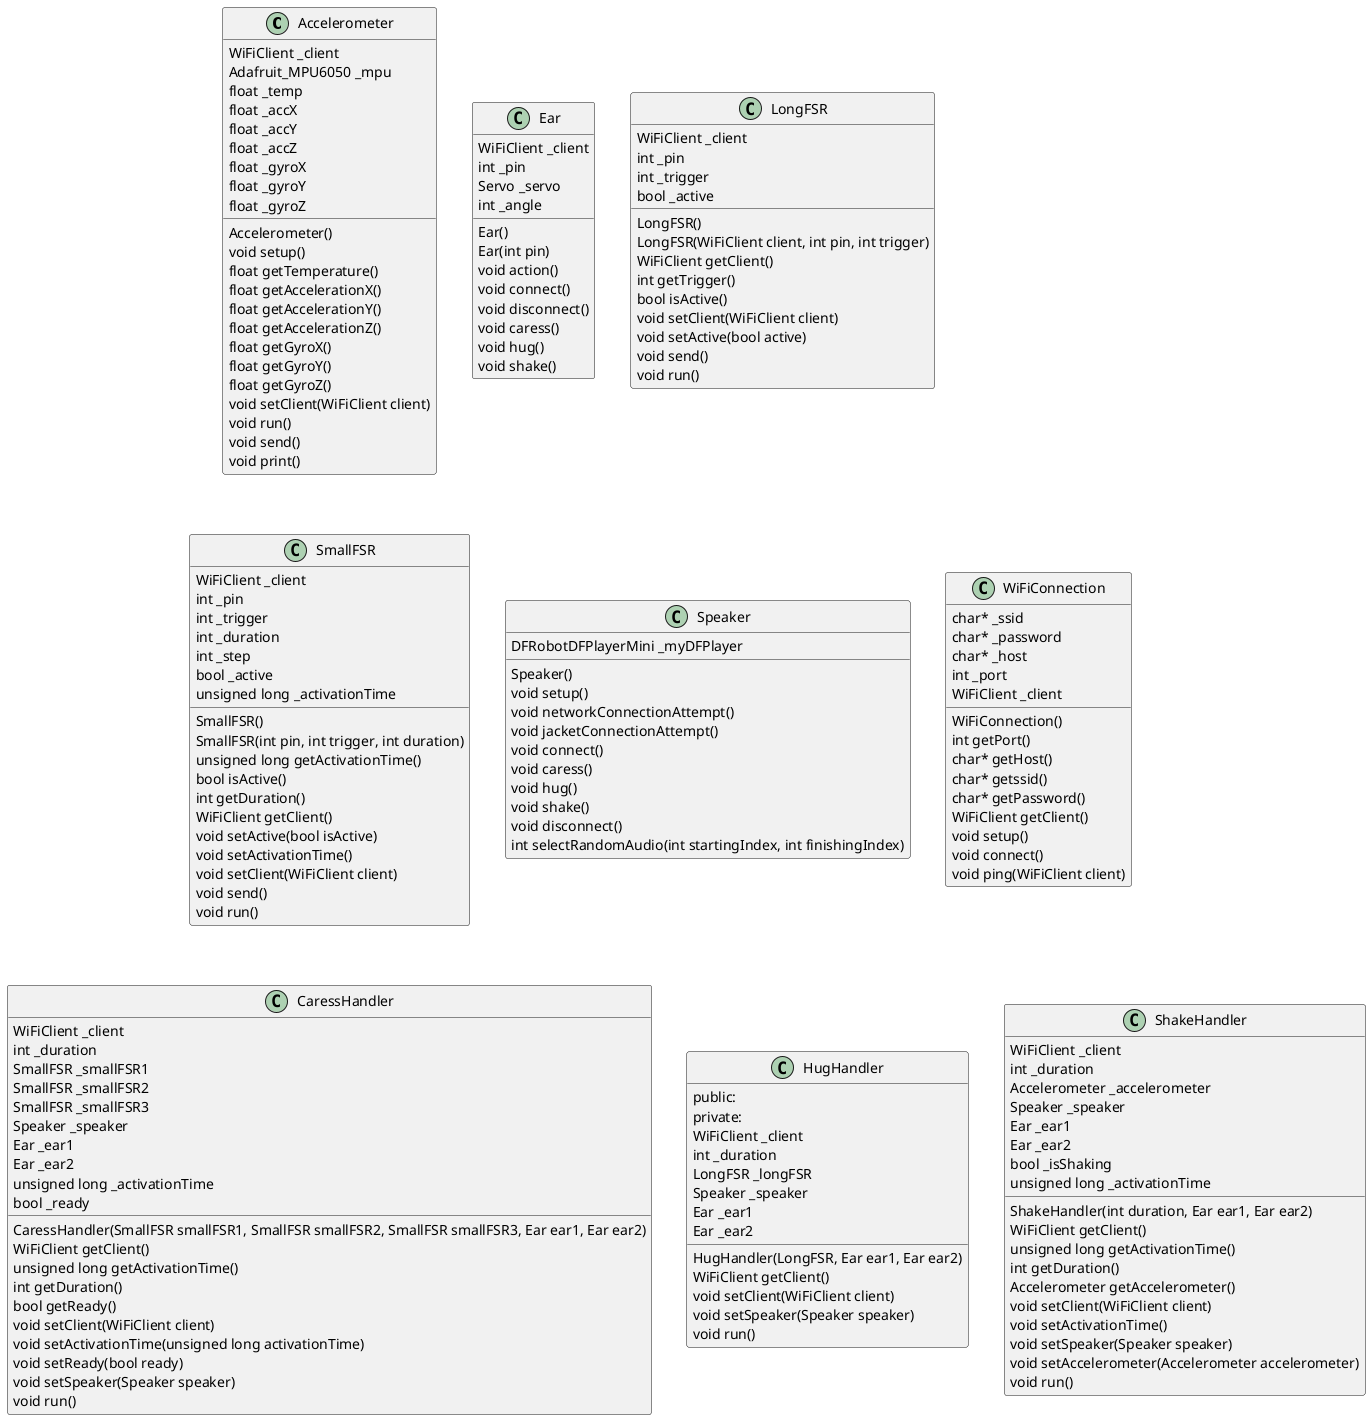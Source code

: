 @startuml
class Accelerometer {
            Accelerometer()
            void setup()
            float getTemperature()
            float getAccelerationX()
            float getAccelerationY()
            float getAccelerationZ()
            float getGyroX()
            float getGyroY()
            float getGyroZ()
            void setClient(WiFiClient client)
            void run()
            void send()
            void print()
            WiFiClient _client
            Adafruit_MPU6050 _mpu
            float _temp
            float _accX
            float _accY
            float _accZ
            float _gyroX
            float _gyroY
            float _gyroZ
    }

class Ear {
            Ear()
            Ear(int pin)
            void action()
            void connect()
            void disconnect()
            void caress()
            void hug()
            void shake()
            WiFiClient _client
            int _pin
            Servo _servo
            int _angle
    }

    class LongFSR {
            LongFSR()
            LongFSR(WiFiClient client, int pin, int trigger)
            WiFiClient getClient()
            int getTrigger()
            bool isActive()
            void setClient(WiFiClient client)
            void setActive(bool active)
            void send()
            void run()
            WiFiClient _client
            int _pin
            int _trigger
            bool _active
    }

    class SmallFSR {
            SmallFSR()
            SmallFSR(int pin, int trigger, int duration)
            unsigned long getActivationTime()
            bool isActive()
            int getDuration()
            WiFiClient getClient()
            void setActive(bool isActive)
            void setActivationTime()
            void setClient(WiFiClient client)
            void send()
            void run()
            WiFiClient _client
            int _pin
            int _trigger
            int _duration
            int _step
            bool _active 
            unsigned long _activationTime
    }

    class Speaker{
            Speaker()
            void setup()
            void networkConnectionAttempt()
            void jacketConnectionAttempt()
            void connect()
            void caress()
            void hug()
            void shake()
            void disconnect()
            DFRobotDFPlayerMini _myDFPlayer
            int selectRandomAudio(int startingIndex, int finishingIndex)
    }

    class WiFiConnection {
            WiFiConnection()
            int getPort()
            char* getHost()
            char* getssid()
            char* getPassword()
            WiFiClient getClient()
            void setup()
            void connect()
            void ping(WiFiClient client)
            char* _ssid 
            char* _password 
            char* _host 
            int _port 
            WiFiClient _client
    }

    class CaressHandler {
            CaressHandler(SmallFSR smallFSR1, SmallFSR smallFSR2, SmallFSR smallFSR3, Ear ear1, Ear ear2)
            WiFiClient getClient()
            unsigned long getActivationTime()
            int getDuration()
            bool getReady()
            void setClient(WiFiClient client)
            void setActivationTime(unsigned long activationTime)
            void setReady(bool ready)
            void setSpeaker(Speaker speaker)
            void run()
            WiFiClient _client
            int _duration
            SmallFSR _smallFSR1
            SmallFSR _smallFSR2
            SmallFSR _smallFSR3
            Speaker _speaker
            Ear _ear1
            Ear _ear2
            unsigned long _activationTime 
            bool _ready
            
    }

    class HugHandler {
        public:
            HugHandler(LongFSR, Ear ear1, Ear ear2)
            WiFiClient getClient()
            void setClient(WiFiClient client)
            void setSpeaker(Speaker speaker)
            void run()
        private:
            WiFiClient _client
            int _duration
            LongFSR _longFSR
            Speaker _speaker
            Ear _ear1
            Ear _ear2            
    }


    class ShakeHandler {
            ShakeHandler(int duration, Ear ear1, Ear ear2)
            WiFiClient getClient()
            unsigned long getActivationTime()
            int getDuration()
            Accelerometer getAccelerometer()
            void setClient(WiFiClient client)
            void setActivationTime()
            void setSpeaker(Speaker speaker)
            void setAccelerometer(Accelerometer accelerometer)
            void run()
            WiFiClient _client
            int _duration
            Accelerometer _accelerometer
            Speaker _speaker
            Ear _ear1
            Ear _ear2
            bool _isShaking 
            unsigned long _activationTime
    }

@enduml